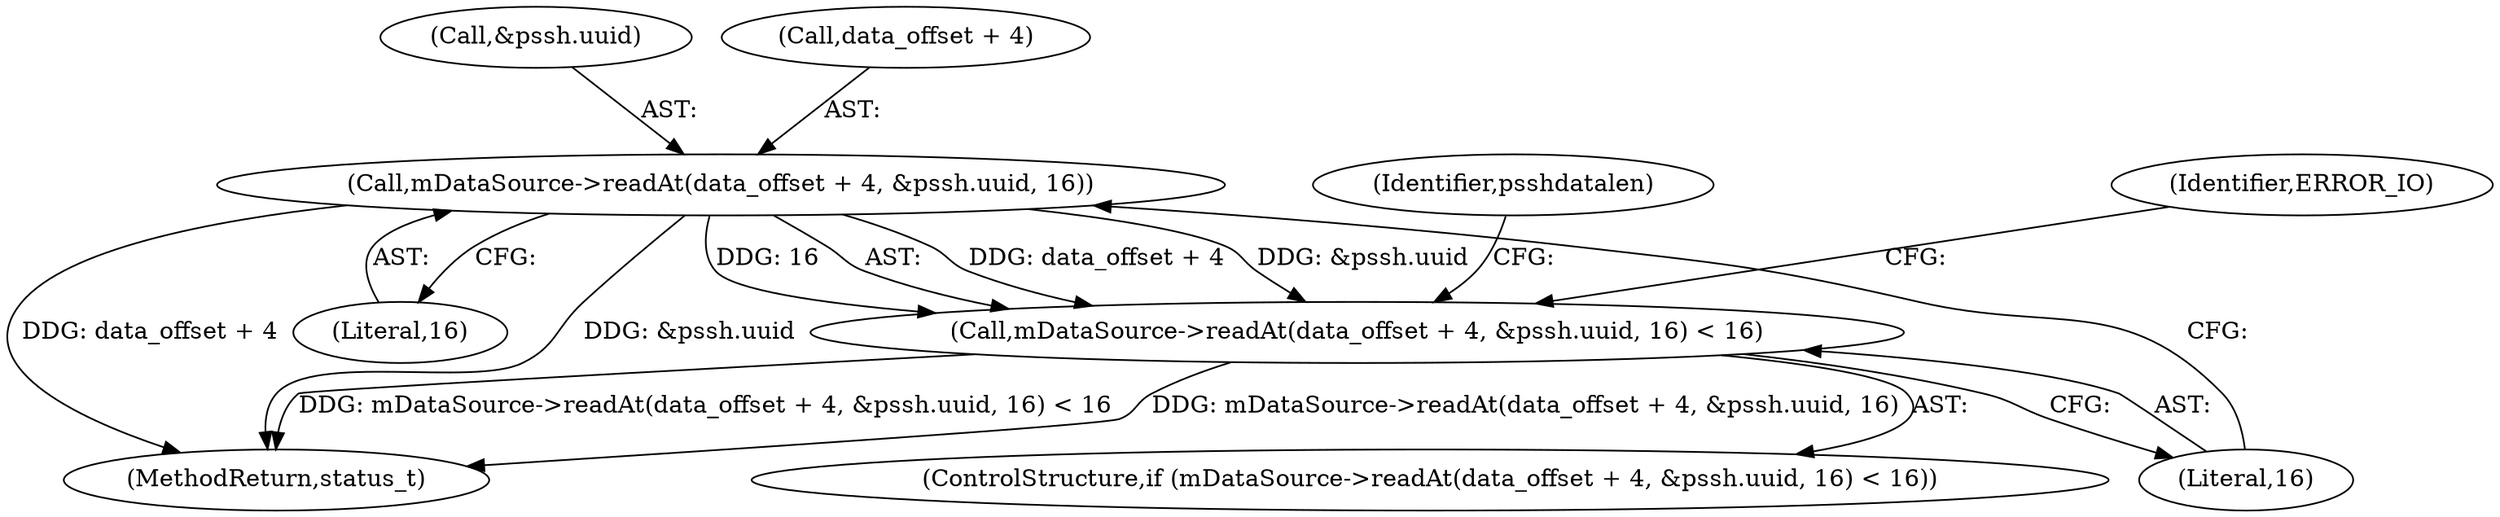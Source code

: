 digraph "0_Android_2674a7218eaa3c87f2ee26d26da5b9170e10f859@API" {
"1001007" [label="(Call,mDataSource->readAt(data_offset + 4, &pssh.uuid, 16))"];
"1001006" [label="(Call,mDataSource->readAt(data_offset + 4, &pssh.uuid, 16) < 16)"];
"1001006" [label="(Call,mDataSource->readAt(data_offset + 4, &pssh.uuid, 16) < 16)"];
"1001016" [label="(Literal,16)"];
"1001015" [label="(Literal,16)"];
"1002927" [label="(MethodReturn,status_t)"];
"1001022" [label="(Identifier,psshdatalen)"];
"1001005" [label="(ControlStructure,if (mDataSource->readAt(data_offset + 4, &pssh.uuid, 16) < 16))"];
"1001007" [label="(Call,mDataSource->readAt(data_offset + 4, &pssh.uuid, 16))"];
"1001011" [label="(Call,&pssh.uuid)"];
"1001008" [label="(Call,data_offset + 4)"];
"1001019" [label="(Identifier,ERROR_IO)"];
"1001007" -> "1001006"  [label="AST: "];
"1001007" -> "1001015"  [label="CFG: "];
"1001008" -> "1001007"  [label="AST: "];
"1001011" -> "1001007"  [label="AST: "];
"1001015" -> "1001007"  [label="AST: "];
"1001016" -> "1001007"  [label="CFG: "];
"1001007" -> "1002927"  [label="DDG: data_offset + 4"];
"1001007" -> "1002927"  [label="DDG: &pssh.uuid"];
"1001007" -> "1001006"  [label="DDG: data_offset + 4"];
"1001007" -> "1001006"  [label="DDG: &pssh.uuid"];
"1001007" -> "1001006"  [label="DDG: 16"];
"1001006" -> "1001005"  [label="AST: "];
"1001006" -> "1001016"  [label="CFG: "];
"1001016" -> "1001006"  [label="AST: "];
"1001019" -> "1001006"  [label="CFG: "];
"1001022" -> "1001006"  [label="CFG: "];
"1001006" -> "1002927"  [label="DDG: mDataSource->readAt(data_offset + 4, &pssh.uuid, 16)"];
"1001006" -> "1002927"  [label="DDG: mDataSource->readAt(data_offset + 4, &pssh.uuid, 16) < 16"];
}
